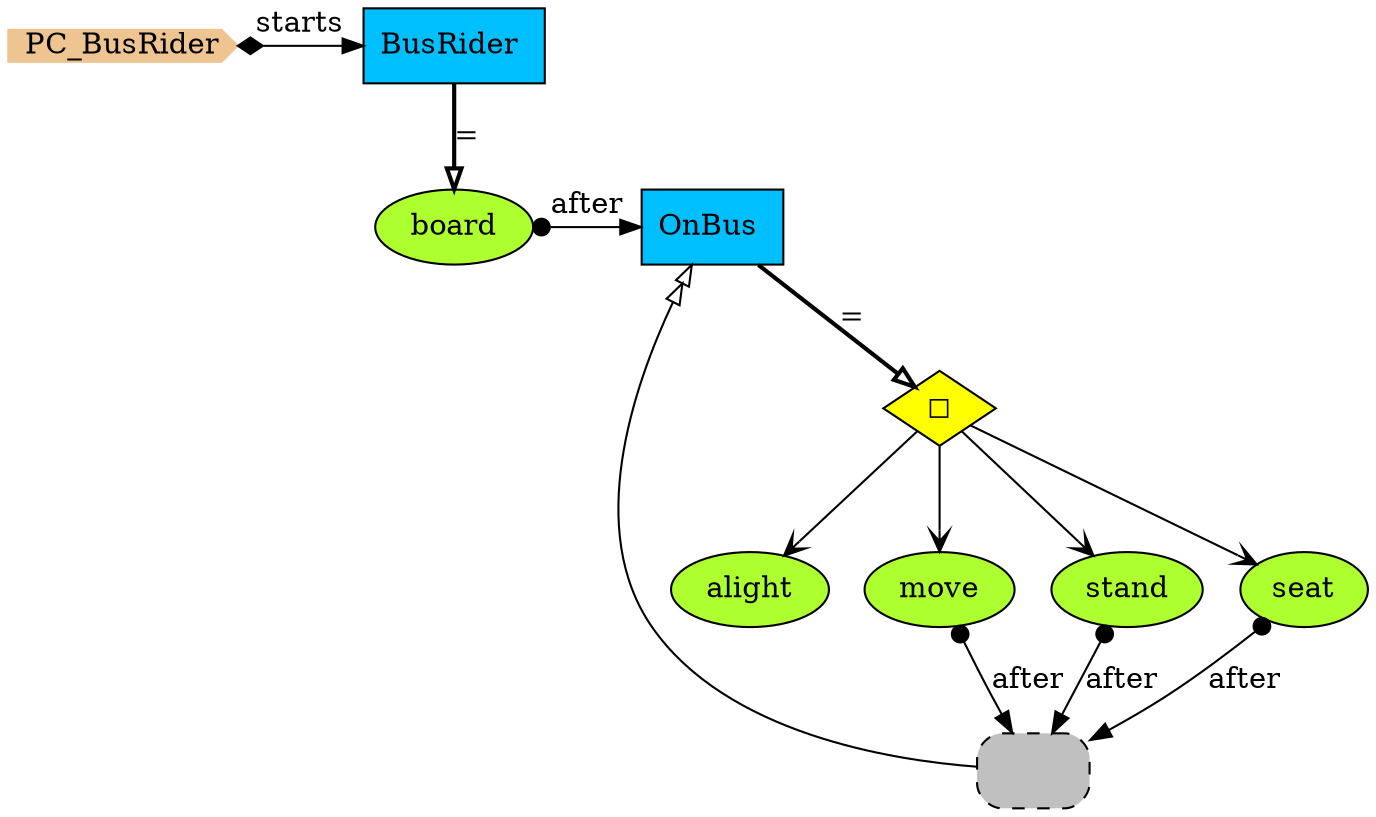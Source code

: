 digraph {
StartN_ [shape = cds,color=burlywood2,style=filled,height=.2,width=.2, label =PC_BusRider];
RefOnBus [shape=rectangle,fillcolor=gray,style="rounded,filled,dashed",label=" "];
alight [shape=ellipse,fillcolor=greenyellow,style = filled,label="alight"];
move [shape=ellipse,fillcolor=greenyellow,style = filled,label="move"];
stand [shape=ellipse,fillcolor=greenyellow,style = filled,label="stand"];
seat [shape=ellipse,fillcolor=greenyellow,style = filled,label="seat"];
OpOnBus [shape=diamond,fillcolor=yellow,style = filled,label="◻︎"];
OnBus [shape=box,fillcolor=deepskyblue,style = filled,label="OnBus "];
BusRider [shape=box,fillcolor=deepskyblue,style = filled,label="BusRider "];
board [shape=ellipse,fillcolor=greenyellow,style = filled,label="board"];

{rank=min;StartN_,BusRider}
{rank=same;board,OnBus}

RefOnBus->OnBus[arrowhead="normalnormal",fillcolor=white,label=" "];
move->RefOnBus[arrowtail=dot,dir=both,label="after"];
stand->RefOnBus[arrowtail=dot,dir=both,label="after"];
seat->RefOnBus[arrowtail=dot,dir=both,label="after"];
OpOnBus->alight[arrowhead="open"];
OpOnBus->move[arrowhead="open"];
OpOnBus->stand[arrowhead="open"];
OpOnBus->seat[arrowhead="open"];
board->OnBus[arrowtail=dot,dir=both,label="after"];
StartN_->BusRider[arrowtail=diamond,dir=both,label="starts"];
OnBus->OpOnBus[arrowhead="onormal",penwidth=2,label="="];
BusRider->board[arrowhead="onormal",penwidth=2,label="="];
}